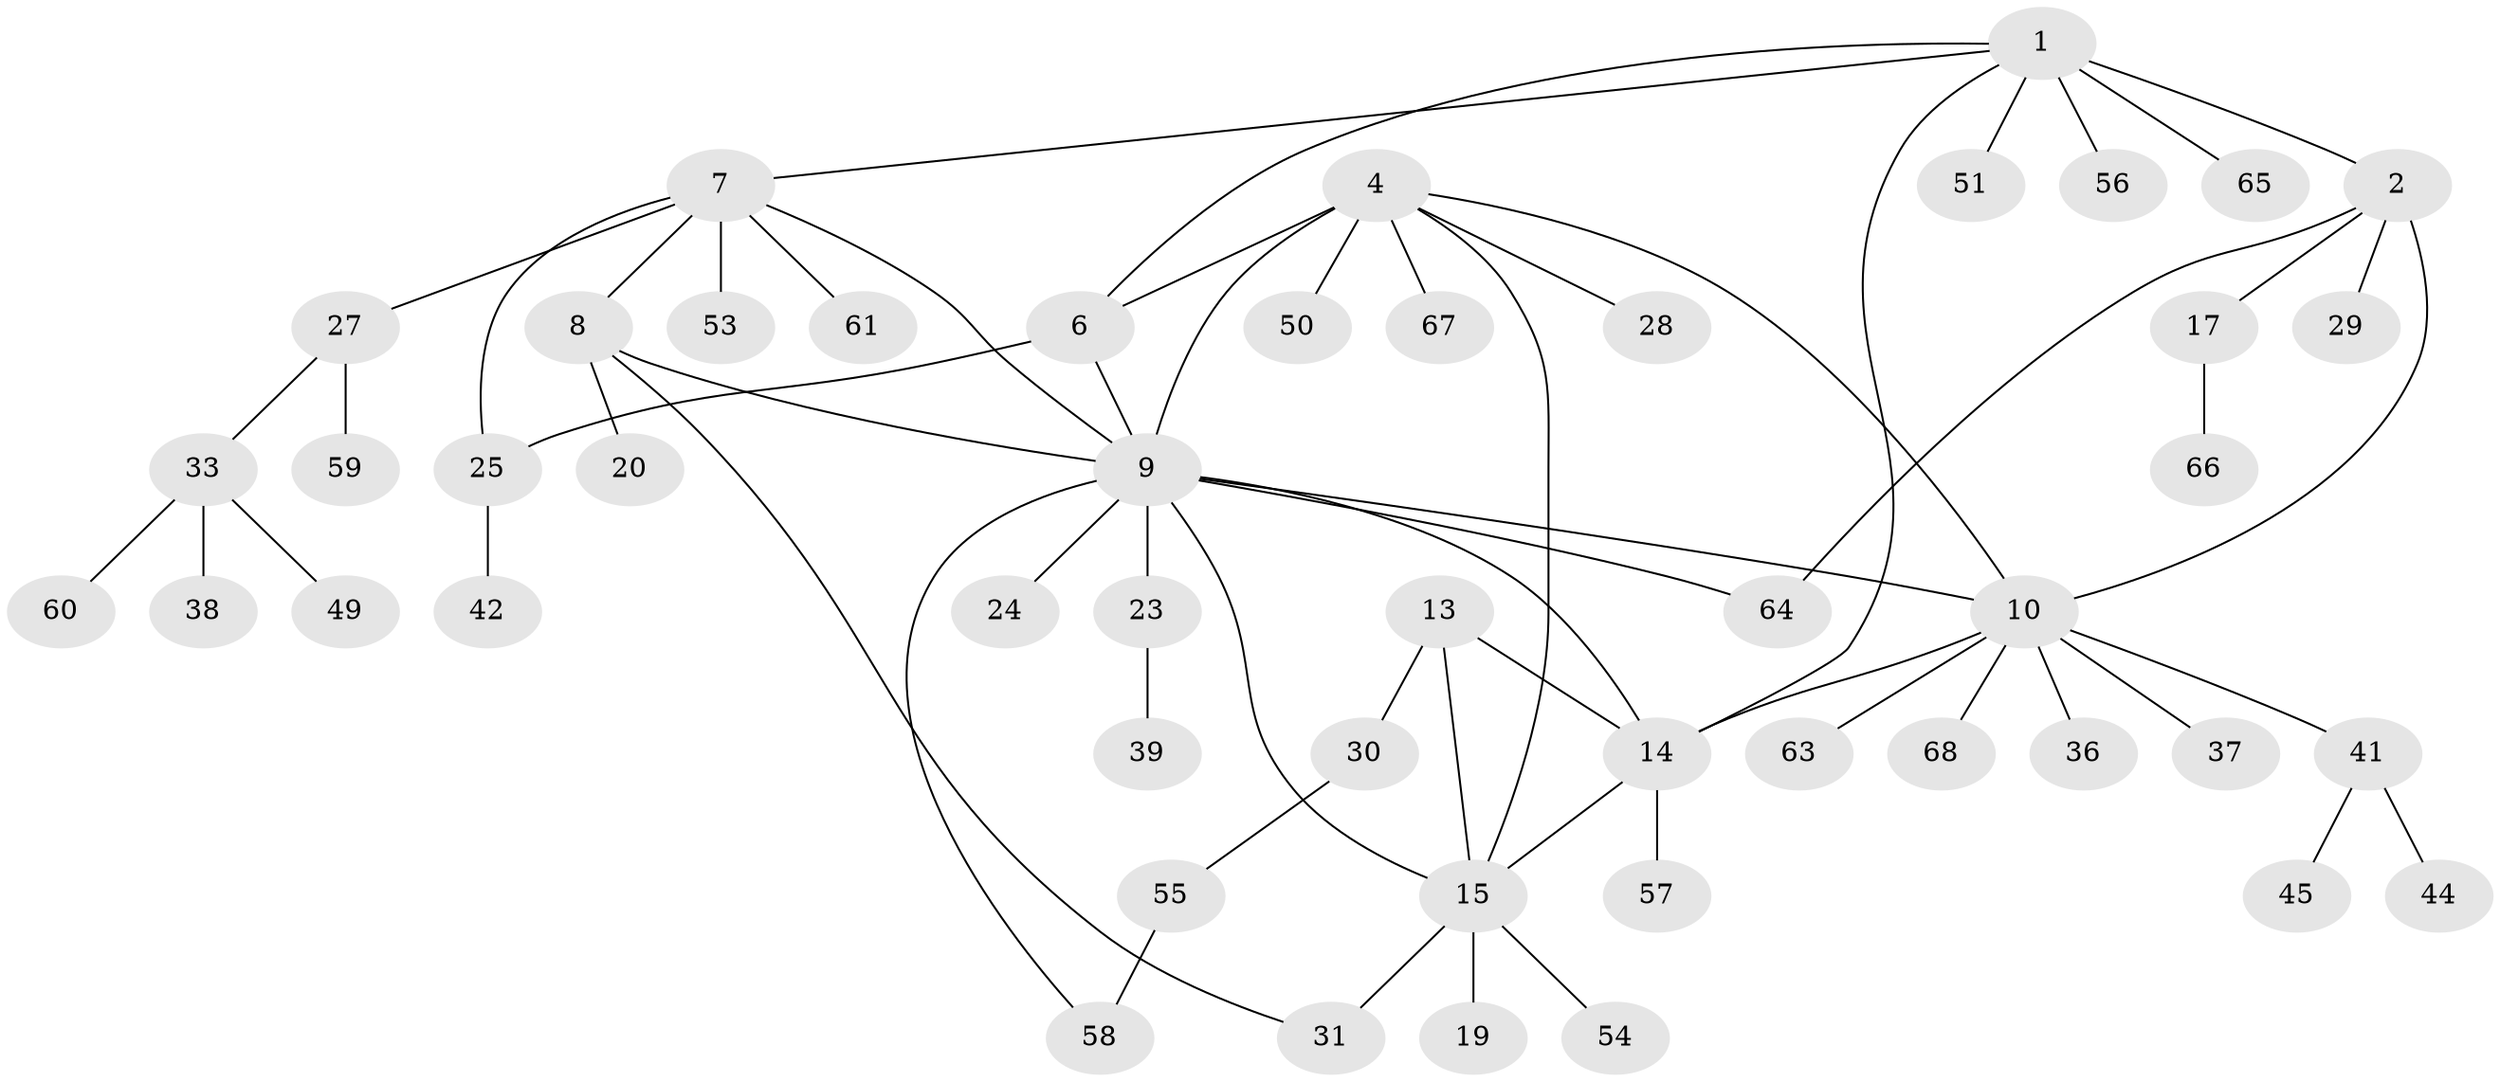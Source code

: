 // original degree distribution, {3: 0.14285714285714285, 6: 0.07142857142857142, 5: 0.02857142857142857, 7: 0.014285714285714285, 4: 0.05714285714285714, 10: 0.014285714285714285, 9: 0.014285714285714285, 8: 0.014285714285714285, 2: 0.12857142857142856, 1: 0.5142857142857142}
// Generated by graph-tools (version 1.1) at 2025/19/03/04/25 18:19:46]
// undirected, 49 vertices, 62 edges
graph export_dot {
graph [start="1"]
  node [color=gray90,style=filled];
  1 [super="+3"];
  2 [super="+18"];
  4 [super="+5+16+69"];
  6;
  7;
  8;
  9 [super="+21"];
  10 [super="+32+47+11"];
  13;
  14 [super="+22"];
  15 [super="+62"];
  17 [super="+26+46"];
  19;
  20 [super="+34"];
  23 [super="+40"];
  24;
  25;
  27;
  28;
  29;
  30;
  31 [super="+52"];
  33;
  36;
  37;
  38;
  39;
  41;
  42;
  44;
  45;
  49;
  50;
  51;
  53;
  54;
  55;
  56;
  57;
  58;
  59;
  60;
  61;
  63;
  64;
  65;
  66;
  67;
  68;
  1 -- 2 [weight=2];
  1 -- 7;
  1 -- 65;
  1 -- 51;
  1 -- 6;
  1 -- 56;
  1 -- 14;
  2 -- 10;
  2 -- 17;
  2 -- 64;
  2 -- 29;
  4 -- 6 [weight=2];
  4 -- 50;
  4 -- 67;
  4 -- 10;
  4 -- 15;
  4 -- 28;
  4 -- 9;
  6 -- 9;
  6 -- 25;
  7 -- 8;
  7 -- 9;
  7 -- 25;
  7 -- 27;
  7 -- 53;
  7 -- 61;
  8 -- 9;
  8 -- 20;
  8 -- 31;
  9 -- 15;
  9 -- 23;
  9 -- 24;
  9 -- 64;
  9 -- 10;
  9 -- 58;
  9 -- 14;
  10 -- 37;
  10 -- 41;
  10 -- 68;
  10 -- 36;
  10 -- 14;
  10 -- 63;
  13 -- 14;
  13 -- 15;
  13 -- 30;
  14 -- 15;
  14 -- 57;
  15 -- 19;
  15 -- 31 [weight=2];
  15 -- 54;
  17 -- 66;
  23 -- 39;
  25 -- 42;
  27 -- 33;
  27 -- 59;
  30 -- 55;
  33 -- 38;
  33 -- 49;
  33 -- 60;
  41 -- 44;
  41 -- 45;
  55 -- 58;
}
